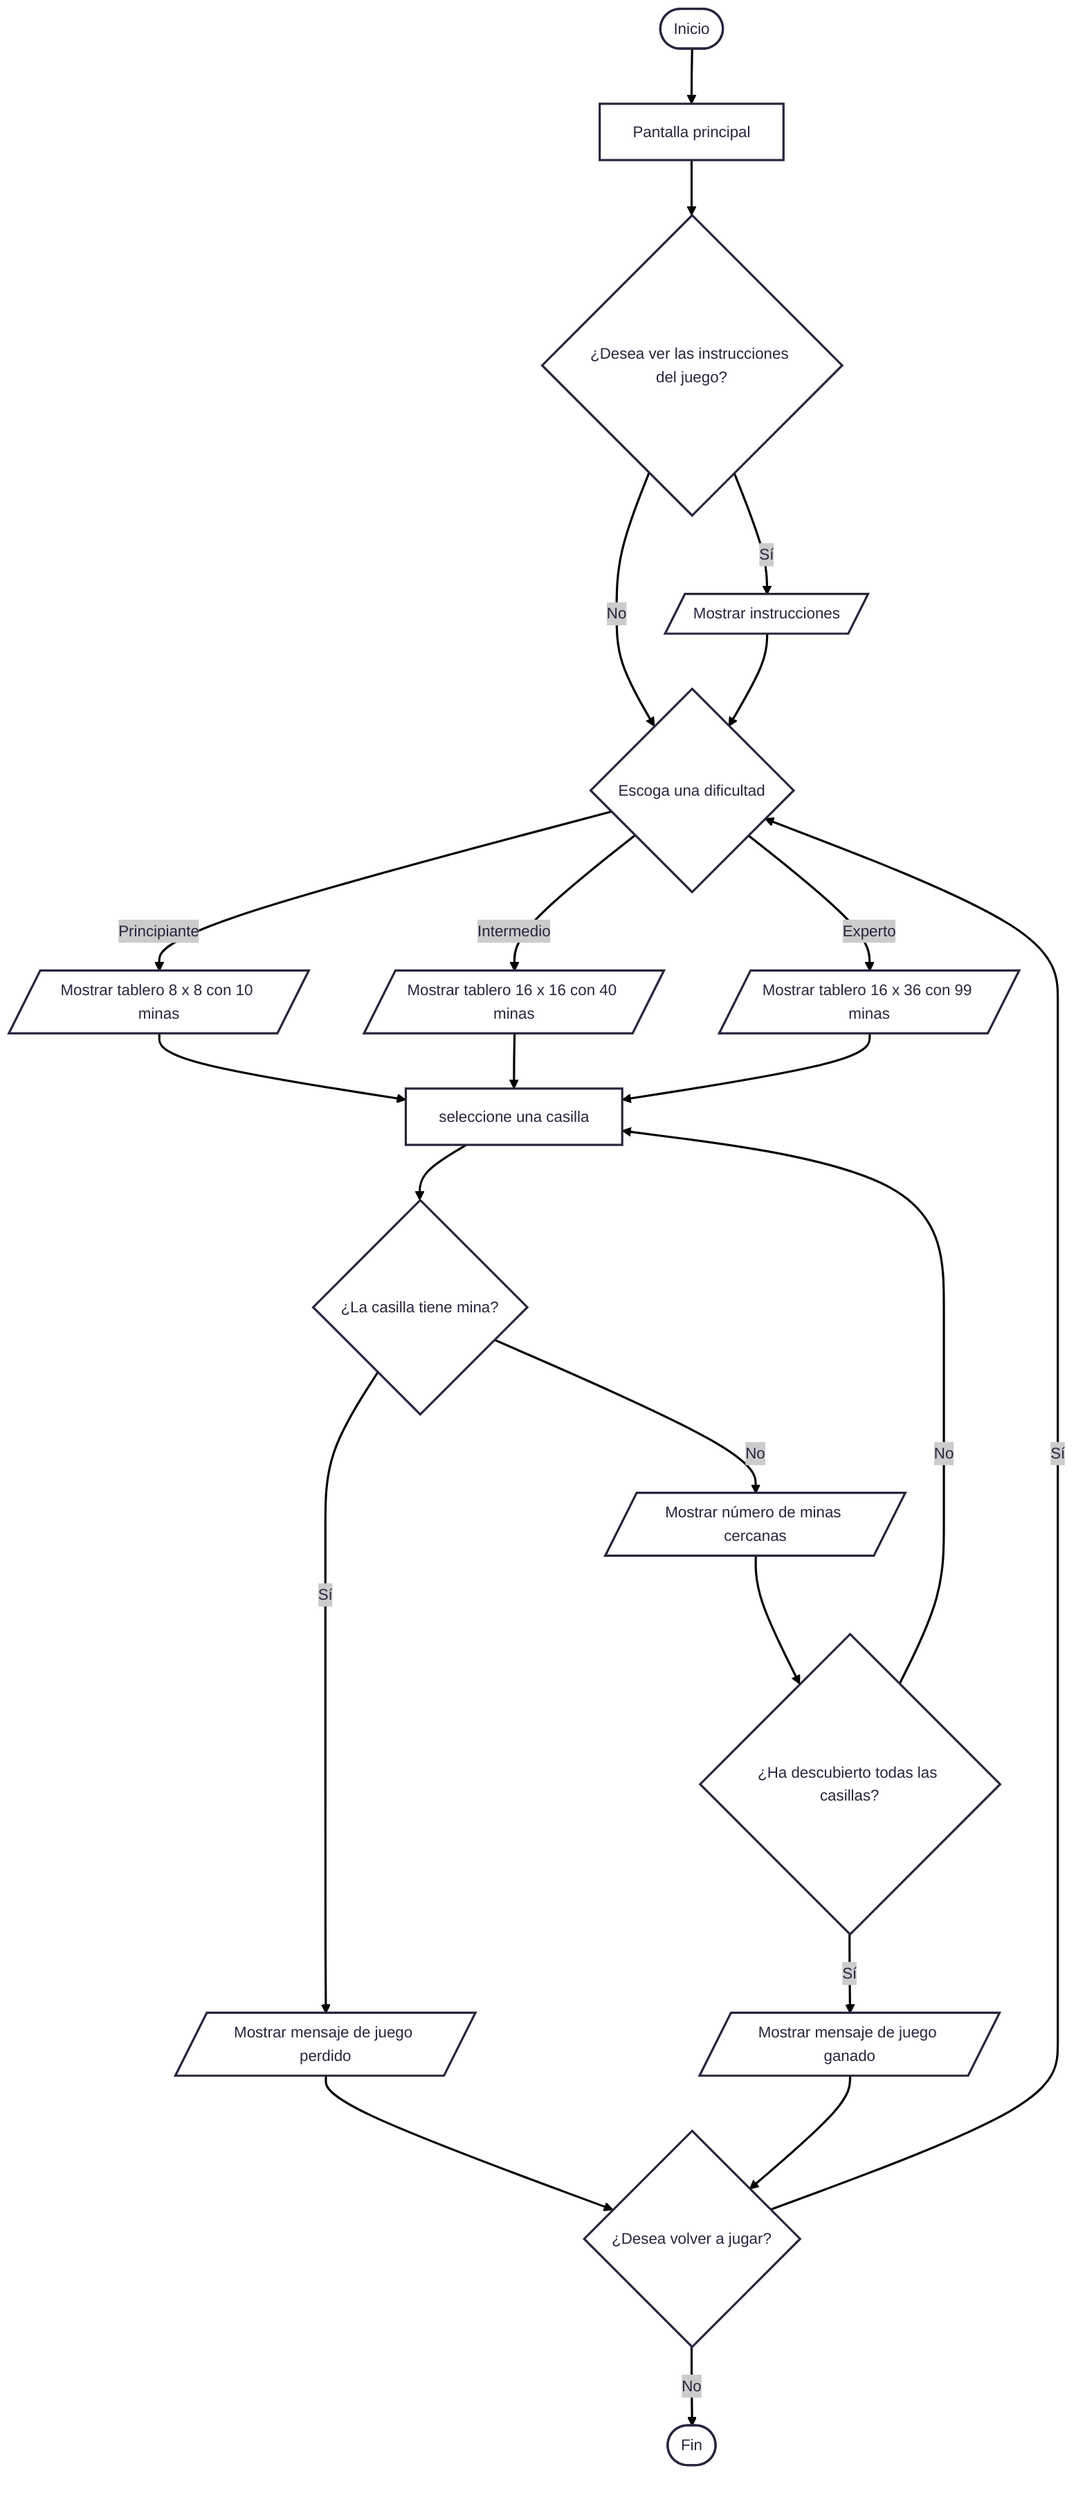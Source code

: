 ---
config:
  theme: redux
---

flowchart TD
    A(["Inicio"]) --> B[Pantalla principal]
    B --> C{"¿Desea ver las instrucciones del juego?"}
    C -- Sí --> D[/Mostrar instrucciones/]
    C -- No --> F
    D --> F{"Escoga una dificultad"}
    F -- Principiante --> G[/Mostrar tablero 8 x 8 con 10 minas/]
    F -- Intermedio --> H[/Mostrar tablero 16 x 16 con 40 minas/]
    F -- Experto --> I[/Mostrar tablero 16 x 36 con 99 minas/]
    G --> J[seleccione una casilla]
    H --> J
    I --> J
    J --> K{"¿La casilla tiene mina?"}
    K -- Sí --> L[/Mostrar mensaje de juego perdido/]
    L --> Q
    K -- No --> M[/Mostrar número de minas cercanas/]
    M --> N{"¿Ha descubierto todas las casillas?"}
    N -- No -->J
    N -- Sí --> O[/Mostrar mensaje de juego ganado/]
    O --> Q{"¿Desea volver a jugar?"}
    Q -- Sí -->F
    Q -- No --> P(["Fin"])